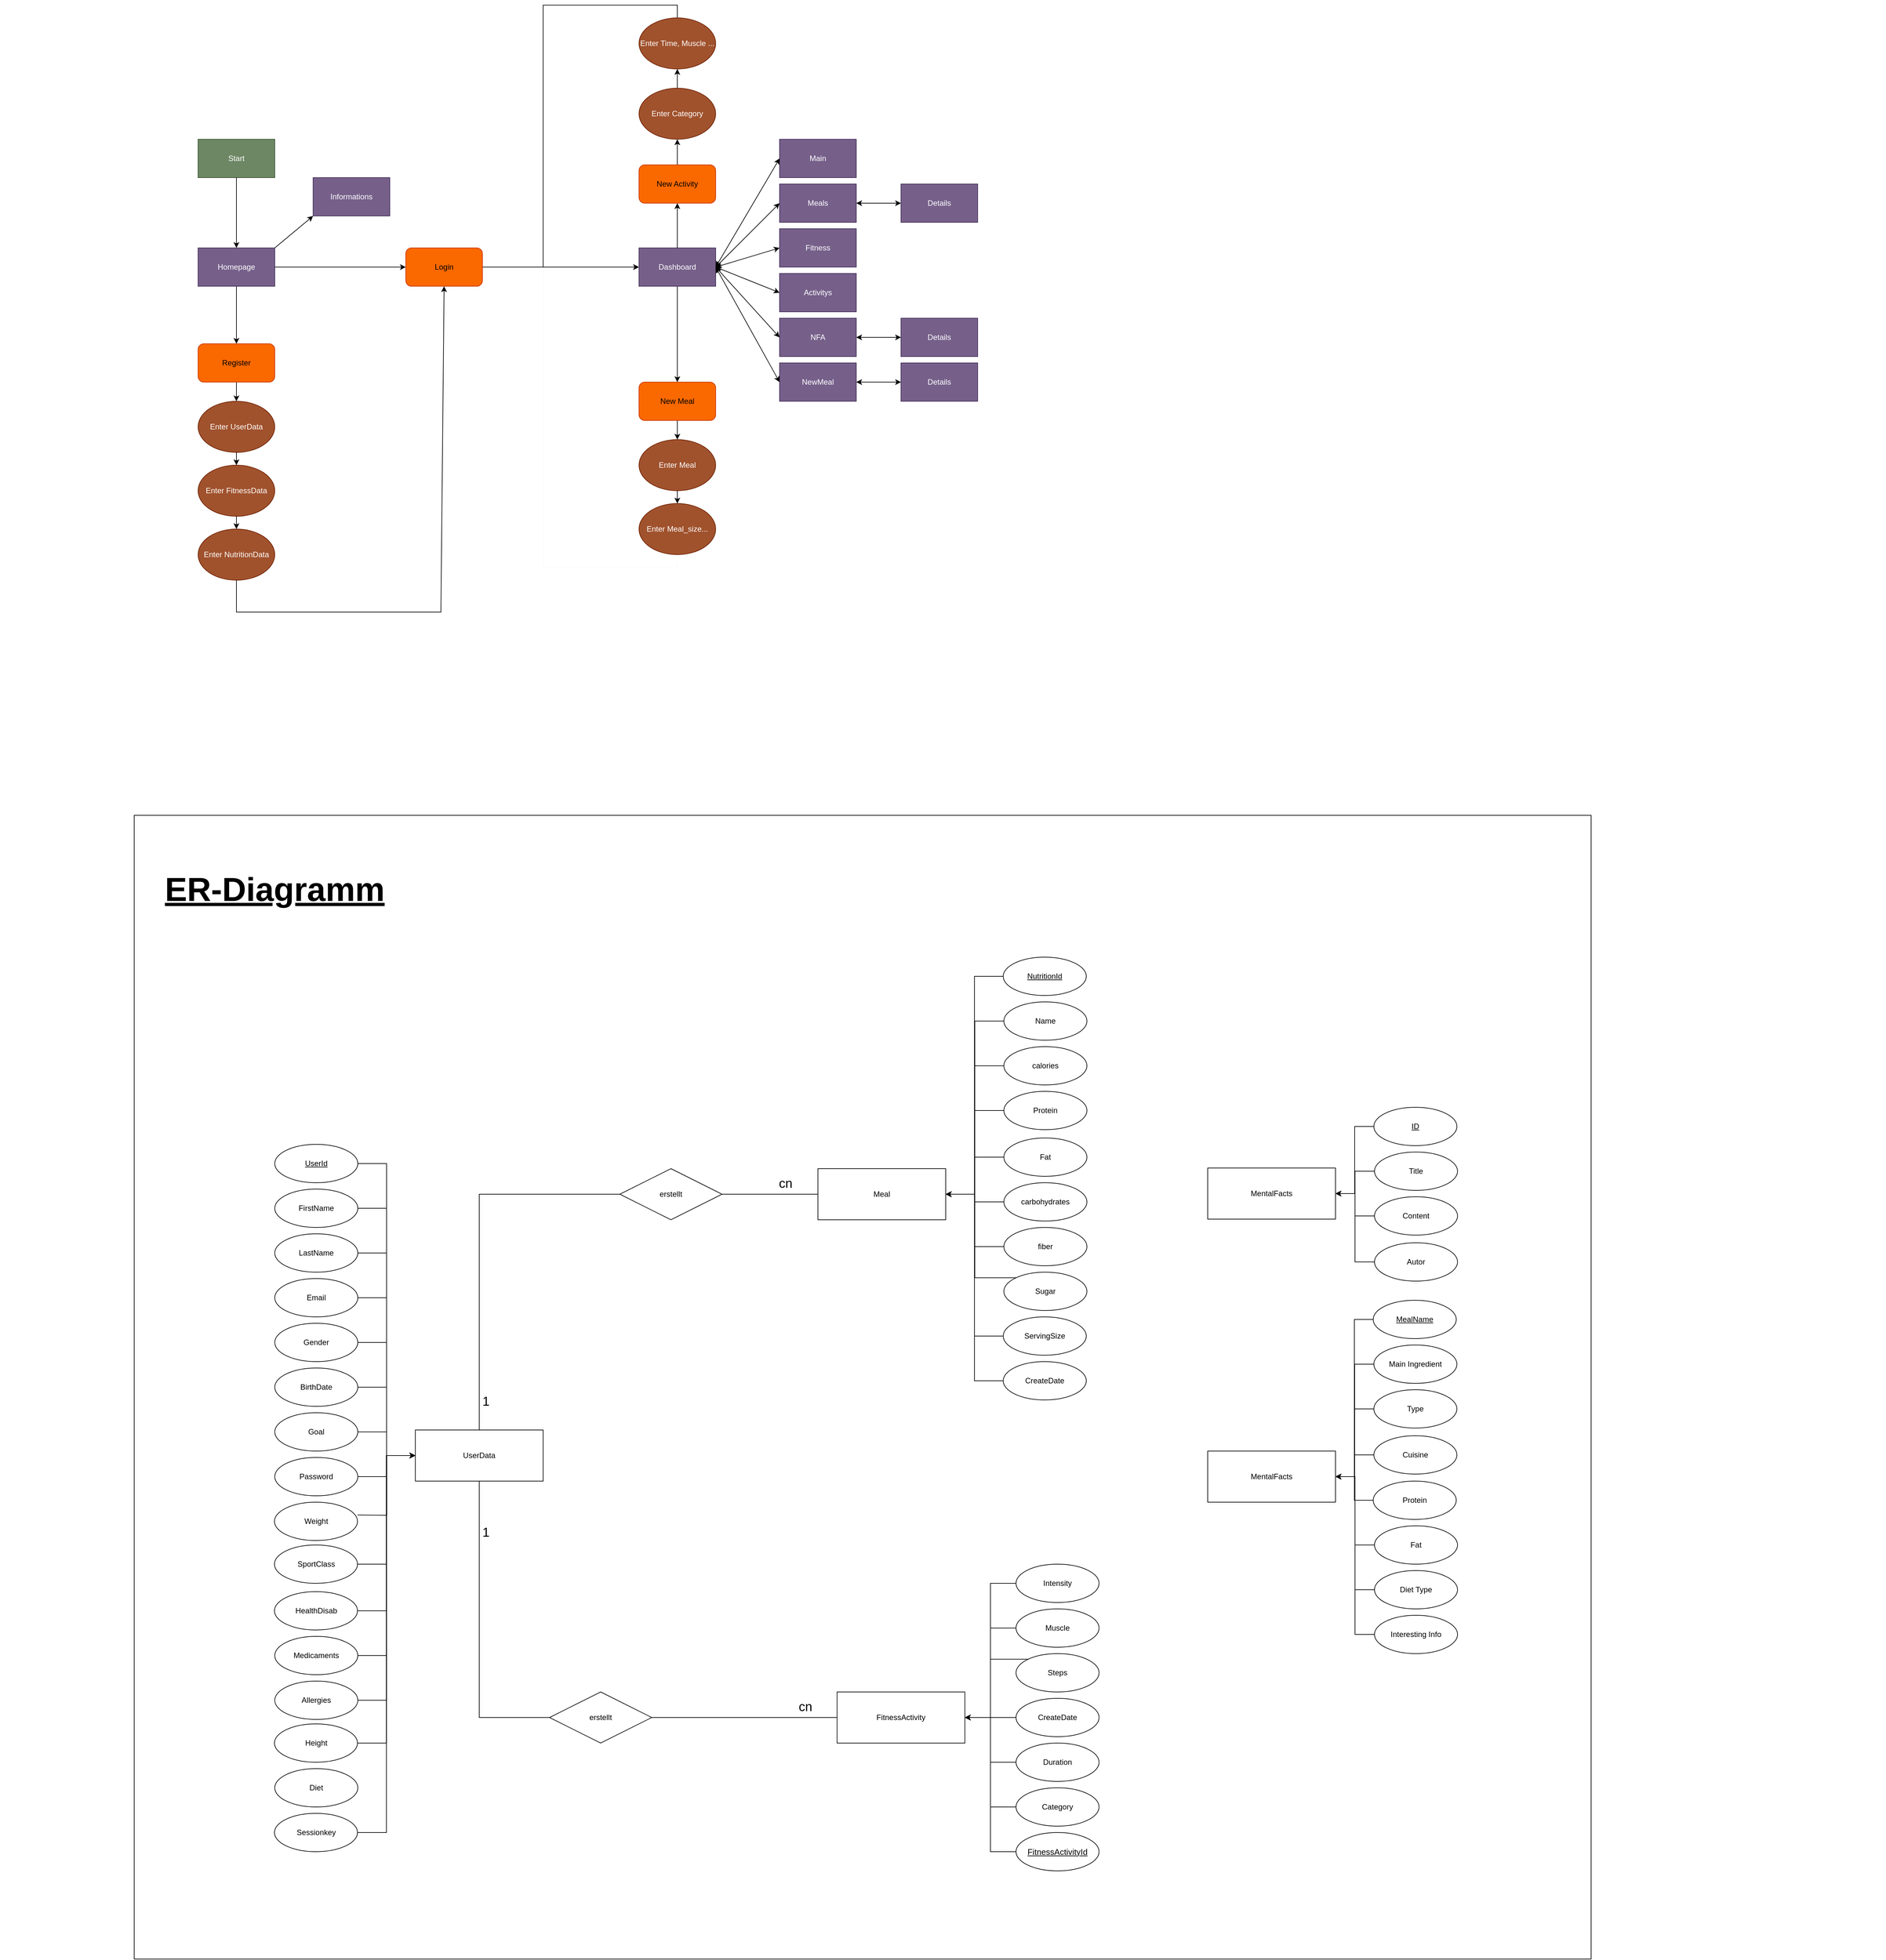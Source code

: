 <mxfile version="25.0.2">
  <diagram name="Seite-1" id="dCrqSPuhNAjCOSTEXUXm">
    <mxGraphModel dx="7405" dy="7545" grid="1" gridSize="10" guides="1" tooltips="1" connect="1" arrows="1" fold="1" page="1" pageScale="4" pageWidth="827" pageHeight="1169" math="0" shadow="0">
      <root>
        <mxCell id="0" />
        <mxCell id="1" parent="0" />
        <mxCell id="9v7sRcI_gecO_6ktjUdz-57" value="" style="rounded=0;whiteSpace=wrap;html=1;" vertex="1" parent="1">
          <mxGeometry x="-40" y="-632" width="2280" height="1790" as="geometry" />
        </mxCell>
        <mxCell id="wzubu8DYFGDBGsBULmZj-1" value="UserData" style="rounded=0;whiteSpace=wrap;html=1;" parent="1" vertex="1">
          <mxGeometry x="400" y="330" width="200" height="80" as="geometry" />
        </mxCell>
        <mxCell id="wzubu8DYFGDBGsBULmZj-142" style="edgeStyle=orthogonalEdgeStyle;rounded=0;orthogonalLoop=1;jettySize=auto;html=1;exitX=1;exitY=0.5;exitDx=0;exitDy=0;entryX=0;entryY=0.5;entryDx=0;entryDy=0;" parent="1" source="wzubu8DYFGDBGsBULmZj-7" target="wzubu8DYFGDBGsBULmZj-1" edge="1">
          <mxGeometry relative="1" as="geometry" />
        </mxCell>
        <mxCell id="wzubu8DYFGDBGsBULmZj-7" value="&lt;u&gt;UserId&lt;/u&gt;" style="ellipse;whiteSpace=wrap;html=1;" parent="1" vertex="1">
          <mxGeometry x="180" y="-117" width="130" height="60" as="geometry" />
        </mxCell>
        <mxCell id="wzubu8DYFGDBGsBULmZj-141" style="edgeStyle=orthogonalEdgeStyle;rounded=0;orthogonalLoop=1;jettySize=auto;html=1;exitX=1;exitY=0.5;exitDx=0;exitDy=0;entryX=0;entryY=0.5;entryDx=0;entryDy=0;" parent="1" source="wzubu8DYFGDBGsBULmZj-8" target="wzubu8DYFGDBGsBULmZj-1" edge="1">
          <mxGeometry relative="1" as="geometry" />
        </mxCell>
        <mxCell id="wzubu8DYFGDBGsBULmZj-8" value="FirstName" style="ellipse;whiteSpace=wrap;html=1;" parent="1" vertex="1">
          <mxGeometry x="180" y="-47" width="130" height="60" as="geometry" />
        </mxCell>
        <mxCell id="wzubu8DYFGDBGsBULmZj-140" style="edgeStyle=orthogonalEdgeStyle;rounded=0;orthogonalLoop=1;jettySize=auto;html=1;exitX=1;exitY=0.5;exitDx=0;exitDy=0;entryX=0;entryY=0.5;entryDx=0;entryDy=0;" parent="1" source="wzubu8DYFGDBGsBULmZj-9" target="wzubu8DYFGDBGsBULmZj-1" edge="1">
          <mxGeometry relative="1" as="geometry" />
        </mxCell>
        <mxCell id="wzubu8DYFGDBGsBULmZj-9" value="LastName" style="ellipse;whiteSpace=wrap;html=1;" parent="1" vertex="1">
          <mxGeometry x="180" y="23" width="130" height="60" as="geometry" />
        </mxCell>
        <mxCell id="wzubu8DYFGDBGsBULmZj-138" style="edgeStyle=orthogonalEdgeStyle;rounded=0;orthogonalLoop=1;jettySize=auto;html=1;exitX=1;exitY=0.5;exitDx=0;exitDy=0;entryX=0;entryY=0.5;entryDx=0;entryDy=0;" parent="1" source="wzubu8DYFGDBGsBULmZj-10" target="wzubu8DYFGDBGsBULmZj-1" edge="1">
          <mxGeometry relative="1" as="geometry" />
        </mxCell>
        <mxCell id="wzubu8DYFGDBGsBULmZj-10" value="Gender" style="ellipse;whiteSpace=wrap;html=1;" parent="1" vertex="1">
          <mxGeometry x="180" y="163" width="130" height="60" as="geometry" />
        </mxCell>
        <mxCell id="9v7sRcI_gecO_6ktjUdz-23" style="edgeStyle=orthogonalEdgeStyle;rounded=0;orthogonalLoop=1;jettySize=auto;html=1;exitX=1;exitY=0.5;exitDx=0;exitDy=0;entryX=0;entryY=0.5;entryDx=0;entryDy=0;" edge="1" parent="1" source="wzubu8DYFGDBGsBULmZj-11" target="wzubu8DYFGDBGsBULmZj-1">
          <mxGeometry relative="1" as="geometry" />
        </mxCell>
        <mxCell id="wzubu8DYFGDBGsBULmZj-11" value="Email" style="ellipse;whiteSpace=wrap;html=1;" parent="1" vertex="1">
          <mxGeometry x="180" y="93" width="130" height="60" as="geometry" />
        </mxCell>
        <mxCell id="wzubu8DYFGDBGsBULmZj-136" style="edgeStyle=orthogonalEdgeStyle;rounded=0;orthogonalLoop=1;jettySize=auto;html=1;exitX=1;exitY=0.5;exitDx=0;exitDy=0;entryX=0;entryY=0.5;entryDx=0;entryDy=0;" parent="1" source="wzubu8DYFGDBGsBULmZj-13" target="wzubu8DYFGDBGsBULmZj-1" edge="1">
          <mxGeometry relative="1" as="geometry" />
        </mxCell>
        <mxCell id="wzubu8DYFGDBGsBULmZj-13" value="Goal" style="ellipse;whiteSpace=wrap;html=1;" parent="1" vertex="1">
          <mxGeometry x="180" y="303" width="130" height="60" as="geometry" />
        </mxCell>
        <mxCell id="wzubu8DYFGDBGsBULmZj-137" style="edgeStyle=orthogonalEdgeStyle;rounded=0;orthogonalLoop=1;jettySize=auto;html=1;exitX=1;exitY=0.5;exitDx=0;exitDy=0;entryX=0;entryY=0.5;entryDx=0;entryDy=0;" parent="1" source="wzubu8DYFGDBGsBULmZj-14" target="wzubu8DYFGDBGsBULmZj-1" edge="1">
          <mxGeometry relative="1" as="geometry" />
        </mxCell>
        <mxCell id="wzubu8DYFGDBGsBULmZj-14" value="BirthDate" style="ellipse;whiteSpace=wrap;html=1;" parent="1" vertex="1">
          <mxGeometry x="180" y="233" width="130" height="60" as="geometry" />
        </mxCell>
        <mxCell id="9v7sRcI_gecO_6ktjUdz-20" style="edgeStyle=orthogonalEdgeStyle;rounded=0;orthogonalLoop=1;jettySize=auto;html=1;exitX=1;exitY=0.5;exitDx=0;exitDy=0;entryX=0;entryY=0.5;entryDx=0;entryDy=0;" edge="1" parent="1" source="wzubu8DYFGDBGsBULmZj-16" target="wzubu8DYFGDBGsBULmZj-1">
          <mxGeometry relative="1" as="geometry" />
        </mxCell>
        <mxCell id="wzubu8DYFGDBGsBULmZj-16" value="HealthDisab" style="ellipse;whiteSpace=wrap;html=1;" parent="1" vertex="1">
          <mxGeometry x="179.5" y="583" width="130" height="60" as="geometry" />
        </mxCell>
        <mxCell id="wzubu8DYFGDBGsBULmZj-132" style="edgeStyle=orthogonalEdgeStyle;rounded=0;orthogonalLoop=1;jettySize=auto;html=1;exitX=1;exitY=0.5;exitDx=0;exitDy=0;entryX=0;entryY=0.5;entryDx=0;entryDy=0;" parent="1" source="wzubu8DYFGDBGsBULmZj-17" target="wzubu8DYFGDBGsBULmZj-1" edge="1">
          <mxGeometry relative="1" as="geometry" />
        </mxCell>
        <mxCell id="wzubu8DYFGDBGsBULmZj-17" value="Medicaments" style="ellipse;whiteSpace=wrap;html=1;" parent="1" vertex="1">
          <mxGeometry x="180" y="653" width="130" height="60" as="geometry" />
        </mxCell>
        <mxCell id="wzubu8DYFGDBGsBULmZj-134" style="edgeStyle=orthogonalEdgeStyle;rounded=0;orthogonalLoop=1;jettySize=auto;html=1;exitX=1;exitY=0.5;exitDx=0;exitDy=0;entryX=0;entryY=0.5;entryDx=0;entryDy=0;" parent="1" source="wzubu8DYFGDBGsBULmZj-18" target="wzubu8DYFGDBGsBULmZj-1" edge="1">
          <mxGeometry relative="1" as="geometry" />
        </mxCell>
        <mxCell id="wzubu8DYFGDBGsBULmZj-18" value="Allergies" style="ellipse;whiteSpace=wrap;html=1;" parent="1" vertex="1">
          <mxGeometry x="180" y="723" width="130" height="60" as="geometry" />
        </mxCell>
        <mxCell id="9v7sRcI_gecO_6ktjUdz-22" style="edgeStyle=orthogonalEdgeStyle;rounded=0;orthogonalLoop=1;jettySize=auto;html=1;exitX=1;exitY=0.5;exitDx=0;exitDy=0;entryX=0;entryY=0.5;entryDx=0;entryDy=0;" edge="1" parent="1" source="wzubu8DYFGDBGsBULmZj-20" target="wzubu8DYFGDBGsBULmZj-1">
          <mxGeometry relative="1" as="geometry" />
        </mxCell>
        <mxCell id="wzubu8DYFGDBGsBULmZj-20" value="Height" style="ellipse;whiteSpace=wrap;html=1;" parent="1" vertex="1">
          <mxGeometry x="179.5" y="790" width="130" height="60" as="geometry" />
        </mxCell>
        <mxCell id="wzubu8DYFGDBGsBULmZj-144" style="edgeStyle=orthogonalEdgeStyle;rounded=0;orthogonalLoop=1;jettySize=auto;html=1;exitX=1;exitY=0.5;exitDx=0;exitDy=0;entryX=0;entryY=0.5;entryDx=0;entryDy=0;" parent="1" source="wzubu8DYFGDBGsBULmZj-23" edge="1" target="wzubu8DYFGDBGsBULmZj-1">
          <mxGeometry relative="1" as="geometry">
            <mxPoint x="450.308" y="-300" as="targetPoint" />
          </mxGeometry>
        </mxCell>
        <mxCell id="wzubu8DYFGDBGsBULmZj-23" value="Sessionkey" style="ellipse;whiteSpace=wrap;html=1;" parent="1" vertex="1">
          <mxGeometry x="179.5" y="930" width="130" height="60" as="geometry" />
        </mxCell>
        <mxCell id="wzubu8DYFGDBGsBULmZj-26" value="Meal" style="rounded=0;whiteSpace=wrap;html=1;" parent="1" vertex="1">
          <mxGeometry x="1030" y="-79" width="200" height="80" as="geometry" />
        </mxCell>
        <mxCell id="wzubu8DYFGDBGsBULmZj-146" style="edgeStyle=orthogonalEdgeStyle;rounded=0;orthogonalLoop=1;jettySize=auto;html=1;exitX=0;exitY=0.5;exitDx=0;exitDy=0;entryX=1;entryY=0.5;entryDx=0;entryDy=0;" parent="1" source="wzubu8DYFGDBGsBULmZj-27" target="wzubu8DYFGDBGsBULmZj-26" edge="1">
          <mxGeometry relative="1" as="geometry" />
        </mxCell>
        <mxCell id="wzubu8DYFGDBGsBULmZj-27" value="&lt;u&gt;NutritionId&lt;/u&gt;" style="ellipse;whiteSpace=wrap;html=1;" parent="1" vertex="1">
          <mxGeometry x="1320" y="-410" width="130" height="60" as="geometry" />
        </mxCell>
        <mxCell id="wzubu8DYFGDBGsBULmZj-147" style="edgeStyle=orthogonalEdgeStyle;rounded=0;orthogonalLoop=1;jettySize=auto;html=1;exitX=0;exitY=0.5;exitDx=0;exitDy=0;entryX=1;entryY=0.5;entryDx=0;entryDy=0;" parent="1" source="wzubu8DYFGDBGsBULmZj-28" target="wzubu8DYFGDBGsBULmZj-26" edge="1">
          <mxGeometry relative="1" as="geometry" />
        </mxCell>
        <mxCell id="wzubu8DYFGDBGsBULmZj-28" value="Name" style="ellipse;whiteSpace=wrap;html=1;" parent="1" vertex="1">
          <mxGeometry x="1321" y="-340" width="130" height="60" as="geometry" />
        </mxCell>
        <mxCell id="wzubu8DYFGDBGsBULmZj-29" value="calories" style="ellipse;whiteSpace=wrap;html=1;" parent="1" vertex="1">
          <mxGeometry x="1321" y="-270" width="130" height="60" as="geometry" />
        </mxCell>
        <mxCell id="9v7sRcI_gecO_6ktjUdz-27" style="edgeStyle=orthogonalEdgeStyle;rounded=0;orthogonalLoop=1;jettySize=auto;html=1;exitX=0;exitY=0.5;exitDx=0;exitDy=0;entryX=1;entryY=0.5;entryDx=0;entryDy=0;" edge="1" parent="1" source="wzubu8DYFGDBGsBULmZj-30" target="wzubu8DYFGDBGsBULmZj-26">
          <mxGeometry relative="1" as="geometry" />
        </mxCell>
        <mxCell id="wzubu8DYFGDBGsBULmZj-30" value="Protein" style="ellipse;whiteSpace=wrap;html=1;" parent="1" vertex="1">
          <mxGeometry x="1321" y="-200" width="130" height="60" as="geometry" />
        </mxCell>
        <mxCell id="wzubu8DYFGDBGsBULmZj-151" style="edgeStyle=orthogonalEdgeStyle;rounded=0;orthogonalLoop=1;jettySize=auto;html=1;exitX=0;exitY=0.5;exitDx=0;exitDy=0;" parent="1" source="wzubu8DYFGDBGsBULmZj-31" target="wzubu8DYFGDBGsBULmZj-26" edge="1">
          <mxGeometry relative="1" as="geometry" />
        </mxCell>
        <mxCell id="wzubu8DYFGDBGsBULmZj-31" value="Fat" style="ellipse;whiteSpace=wrap;html=1;" parent="1" vertex="1">
          <mxGeometry x="1321" y="-127" width="130" height="60" as="geometry" />
        </mxCell>
        <mxCell id="wzubu8DYFGDBGsBULmZj-152" style="edgeStyle=orthogonalEdgeStyle;rounded=0;orthogonalLoop=1;jettySize=auto;html=1;exitX=0;exitY=0.5;exitDx=0;exitDy=0;entryX=1;entryY=0.5;entryDx=0;entryDy=0;" parent="1" source="wzubu8DYFGDBGsBULmZj-32" target="wzubu8DYFGDBGsBULmZj-26" edge="1">
          <mxGeometry relative="1" as="geometry">
            <mxPoint x="1250.0" y="-9" as="targetPoint" />
          </mxGeometry>
        </mxCell>
        <mxCell id="wzubu8DYFGDBGsBULmZj-32" value="carbohydrates" style="ellipse;whiteSpace=wrap;html=1;" parent="1" vertex="1">
          <mxGeometry x="1321" y="-57" width="130" height="60" as="geometry" />
        </mxCell>
        <mxCell id="wzubu8DYFGDBGsBULmZj-153" style="edgeStyle=orthogonalEdgeStyle;rounded=0;orthogonalLoop=1;jettySize=auto;html=1;exitX=0;exitY=0.5;exitDx=0;exitDy=0;entryX=1;entryY=0.5;entryDx=0;entryDy=0;" parent="1" source="wzubu8DYFGDBGsBULmZj-33" target="wzubu8DYFGDBGsBULmZj-26" edge="1">
          <mxGeometry relative="1" as="geometry" />
        </mxCell>
        <mxCell id="wzubu8DYFGDBGsBULmZj-33" value="fiber" style="ellipse;whiteSpace=wrap;html=1;" parent="1" vertex="1">
          <mxGeometry x="1321" y="13" width="130" height="60" as="geometry" />
        </mxCell>
        <mxCell id="wzubu8DYFGDBGsBULmZj-154" style="edgeStyle=orthogonalEdgeStyle;rounded=0;orthogonalLoop=1;jettySize=auto;html=1;exitX=0;exitY=0;exitDx=0;exitDy=0;entryX=1;entryY=0.5;entryDx=0;entryDy=0;" parent="1" source="wzubu8DYFGDBGsBULmZj-34" target="wzubu8DYFGDBGsBULmZj-26" edge="1">
          <mxGeometry relative="1" as="geometry" />
        </mxCell>
        <mxCell id="wzubu8DYFGDBGsBULmZj-34" value="Sugar" style="ellipse;whiteSpace=wrap;html=1;" parent="1" vertex="1">
          <mxGeometry x="1321" y="83" width="130" height="60" as="geometry" />
        </mxCell>
        <mxCell id="wzubu8DYFGDBGsBULmZj-155" style="edgeStyle=orthogonalEdgeStyle;rounded=0;orthogonalLoop=1;jettySize=auto;html=1;exitX=0;exitY=0.5;exitDx=0;exitDy=0;entryX=1;entryY=0.5;entryDx=0;entryDy=0;" parent="1" source="wzubu8DYFGDBGsBULmZj-35" target="wzubu8DYFGDBGsBULmZj-26" edge="1">
          <mxGeometry relative="1" as="geometry" />
        </mxCell>
        <mxCell id="wzubu8DYFGDBGsBULmZj-35" value="ServingSize" style="ellipse;whiteSpace=wrap;html=1;" parent="1" vertex="1">
          <mxGeometry x="1320" y="153" width="130" height="60" as="geometry" />
        </mxCell>
        <mxCell id="wzubu8DYFGDBGsBULmZj-156" style="edgeStyle=orthogonalEdgeStyle;rounded=0;orthogonalLoop=1;jettySize=auto;html=1;exitX=0;exitY=0.5;exitDx=0;exitDy=0;entryX=1;entryY=0.5;entryDx=0;entryDy=0;" parent="1" source="wzubu8DYFGDBGsBULmZj-36" target="wzubu8DYFGDBGsBULmZj-26" edge="1">
          <mxGeometry relative="1" as="geometry" />
        </mxCell>
        <mxCell id="wzubu8DYFGDBGsBULmZj-36" value="CreateDate" style="ellipse;whiteSpace=wrap;html=1;" parent="1" vertex="1">
          <mxGeometry x="1320" y="223" width="130" height="60" as="geometry" />
        </mxCell>
        <mxCell id="wzubu8DYFGDBGsBULmZj-38" value="Start" style="rounded=0;whiteSpace=wrap;html=1;fillColor=#6d8764;fontColor=#ffffff;strokeColor=#3A5431;" parent="1" vertex="1">
          <mxGeometry x="60" y="-1690" width="120" height="60" as="geometry" />
        </mxCell>
        <mxCell id="wzubu8DYFGDBGsBULmZj-43" value="Enter UserData" style="ellipse;whiteSpace=wrap;html=1;fillColor=#a0522d;strokeColor=#6D1F00;fontColor=#ffffff;" parent="1" vertex="1">
          <mxGeometry x="60" y="-1280" width="120" height="80" as="geometry" />
        </mxCell>
        <mxCell id="wzubu8DYFGDBGsBULmZj-44" value="Enter FitnessData" style="ellipse;whiteSpace=wrap;html=1;fillColor=#a0522d;strokeColor=#6D1F00;fontColor=#ffffff;" parent="1" vertex="1">
          <mxGeometry x="60" y="-1180" width="120" height="80" as="geometry" />
        </mxCell>
        <mxCell id="wzubu8DYFGDBGsBULmZj-45" value="Enter NutritionData" style="ellipse;whiteSpace=wrap;html=1;fillColor=#a0522d;strokeColor=#6D1F00;fontColor=#ffffff;" parent="1" vertex="1">
          <mxGeometry x="60" y="-1080" width="120" height="80" as="geometry" />
        </mxCell>
        <mxCell id="wzubu8DYFGDBGsBULmZj-47" value="" style="endArrow=classic;html=1;rounded=0;entryX=0.5;entryY=0;entryDx=0;entryDy=0;exitX=0.5;exitY=1;exitDx=0;exitDy=0;" parent="1" source="wzubu8DYFGDBGsBULmZj-55" target="wzubu8DYFGDBGsBULmZj-71" edge="1">
          <mxGeometry width="50" height="50" relative="1" as="geometry">
            <mxPoint x="230" y="-1350" as="sourcePoint" />
            <mxPoint x="120" y="-1310" as="targetPoint" />
          </mxGeometry>
        </mxCell>
        <mxCell id="wzubu8DYFGDBGsBULmZj-48" value="" style="endArrow=classic;html=1;rounded=0;entryX=0.5;entryY=0;entryDx=0;entryDy=0;exitX=0.5;exitY=1;exitDx=0;exitDy=0;" parent="1" source="wzubu8DYFGDBGsBULmZj-43" target="wzubu8DYFGDBGsBULmZj-44" edge="1">
          <mxGeometry width="50" height="50" relative="1" as="geometry">
            <mxPoint x="230" y="-1260" as="sourcePoint" />
            <mxPoint x="230" y="-1110" as="targetPoint" />
          </mxGeometry>
        </mxCell>
        <mxCell id="wzubu8DYFGDBGsBULmZj-49" value="" style="endArrow=classic;html=1;rounded=0;entryX=0;entryY=0.5;entryDx=0;entryDy=0;exitX=1;exitY=0.5;exitDx=0;exitDy=0;" parent="1" source="wzubu8DYFGDBGsBULmZj-55" target="wzubu8DYFGDBGsBULmZj-69" edge="1">
          <mxGeometry width="50" height="50" relative="1" as="geometry">
            <mxPoint x="280" y="-1440" as="sourcePoint" />
            <mxPoint x="385" y="-1490" as="targetPoint" />
          </mxGeometry>
        </mxCell>
        <mxCell id="wzubu8DYFGDBGsBULmZj-50" value="" style="endArrow=classic;html=1;rounded=0;entryX=0.5;entryY=0;entryDx=0;entryDy=0;exitX=0.5;exitY=1;exitDx=0;exitDy=0;" parent="1" source="wzubu8DYFGDBGsBULmZj-71" target="wzubu8DYFGDBGsBULmZj-43" edge="1">
          <mxGeometry width="50" height="50" relative="1" as="geometry">
            <mxPoint x="120" y="-1310" as="sourcePoint" />
            <mxPoint x="280" y="-1350" as="targetPoint" />
          </mxGeometry>
        </mxCell>
        <mxCell id="wzubu8DYFGDBGsBULmZj-51" value="" style="endArrow=classic;html=1;rounded=0;entryX=0.5;entryY=0;entryDx=0;entryDy=0;exitX=0.5;exitY=1;exitDx=0;exitDy=0;" parent="1" source="wzubu8DYFGDBGsBULmZj-44" target="wzubu8DYFGDBGsBULmZj-45" edge="1">
          <mxGeometry width="50" height="50" relative="1" as="geometry">
            <mxPoint x="130" y="-1190" as="sourcePoint" />
            <mxPoint x="130" y="-1170" as="targetPoint" />
          </mxGeometry>
        </mxCell>
        <mxCell id="wzubu8DYFGDBGsBULmZj-52" value="" style="endArrow=classic;html=1;rounded=0;exitX=0.5;exitY=1;exitDx=0;exitDy=0;entryX=0.5;entryY=1;entryDx=0;entryDy=0;" parent="1" source="wzubu8DYFGDBGsBULmZj-45" target="wzubu8DYFGDBGsBULmZj-69" edge="1">
          <mxGeometry width="50" height="50" relative="1" as="geometry">
            <mxPoint x="260" y="-1030" as="sourcePoint" />
            <mxPoint x="445" y="-1460" as="targetPoint" />
            <Array as="points">
              <mxPoint x="120" y="-950" />
              <mxPoint x="440" y="-950" />
            </Array>
          </mxGeometry>
        </mxCell>
        <mxCell id="wzubu8DYFGDBGsBULmZj-53" value="" style="endArrow=classic;html=1;rounded=0;exitX=1;exitY=0.5;exitDx=0;exitDy=0;entryX=0;entryY=0.5;entryDx=0;entryDy=0;" parent="1" source="wzubu8DYFGDBGsBULmZj-69" target="wzubu8DYFGDBGsBULmZj-54" edge="1">
          <mxGeometry width="50" height="50" relative="1" as="geometry">
            <mxPoint x="505" y="-1490" as="sourcePoint" />
            <mxPoint x="720" y="-1490" as="targetPoint" />
          </mxGeometry>
        </mxCell>
        <mxCell id="wzubu8DYFGDBGsBULmZj-73" style="edgeStyle=orthogonalEdgeStyle;rounded=0;orthogonalLoop=1;jettySize=auto;html=1;exitX=0.5;exitY=1;exitDx=0;exitDy=0;entryX=0.5;entryY=0;entryDx=0;entryDy=0;" parent="1" source="wzubu8DYFGDBGsBULmZj-54" target="wzubu8DYFGDBGsBULmZj-68" edge="1">
          <mxGeometry relative="1" as="geometry" />
        </mxCell>
        <mxCell id="wzubu8DYFGDBGsBULmZj-54" value="Dashboard" style="rounded=0;whiteSpace=wrap;html=1;fillColor=#76608a;fontColor=#ffffff;strokeColor=#432D57;" parent="1" vertex="1">
          <mxGeometry x="750" y="-1520" width="120" height="60" as="geometry" />
        </mxCell>
        <mxCell id="wzubu8DYFGDBGsBULmZj-55" value="Homepage" style="rounded=0;whiteSpace=wrap;html=1;fillColor=#76608a;fontColor=#ffffff;strokeColor=#432D57;" parent="1" vertex="1">
          <mxGeometry x="60" y="-1520" width="120" height="60" as="geometry" />
        </mxCell>
        <mxCell id="wzubu8DYFGDBGsBULmZj-56" value="" style="endArrow=classic;html=1;rounded=0;entryX=0.5;entryY=0;entryDx=0;entryDy=0;exitX=0.5;exitY=1;exitDx=0;exitDy=0;" parent="1" source="wzubu8DYFGDBGsBULmZj-38" target="wzubu8DYFGDBGsBULmZj-55" edge="1">
          <mxGeometry width="50" height="50" relative="1" as="geometry">
            <mxPoint x="190" y="-1480" as="sourcePoint" />
            <mxPoint x="395" y="-1480" as="targetPoint" />
          </mxGeometry>
        </mxCell>
        <mxCell id="wzubu8DYFGDBGsBULmZj-59" value="erstellt" style="rhombus;whiteSpace=wrap;html=1;" parent="1" vertex="1">
          <mxGeometry x="720" y="-79" width="160" height="80" as="geometry" />
        </mxCell>
        <mxCell id="wzubu8DYFGDBGsBULmZj-64" value="" style="endArrow=none;html=1;rounded=0;exitX=0.5;exitY=0;exitDx=0;exitDy=0;entryX=0;entryY=0.5;entryDx=0;entryDy=0;" parent="1" source="wzubu8DYFGDBGsBULmZj-1" target="wzubu8DYFGDBGsBULmZj-59" edge="1">
          <mxGeometry width="50" height="50" relative="1" as="geometry">
            <mxPoint x="550" y="-260" as="sourcePoint" />
            <mxPoint x="460" y="-210" as="targetPoint" />
            <Array as="points">
              <mxPoint x="500" y="-39" />
            </Array>
          </mxGeometry>
        </mxCell>
        <mxCell id="wzubu8DYFGDBGsBULmZj-87" value="&lt;font style=&quot;font-size: 20px;&quot;&gt;1&lt;/font&gt;" style="edgeLabel;html=1;align=center;verticalAlign=middle;resizable=0;points=[];" parent="wzubu8DYFGDBGsBULmZj-64" vertex="1" connectable="0">
          <mxGeometry x="-0.607" y="2" relative="1" as="geometry">
            <mxPoint x="12" y="69" as="offset" />
          </mxGeometry>
        </mxCell>
        <mxCell id="wzubu8DYFGDBGsBULmZj-65" value="" style="endArrow=none;html=1;rounded=0;entryX=0;entryY=0.5;entryDx=0;entryDy=0;exitX=1;exitY=0.5;exitDx=0;exitDy=0;" parent="1" source="wzubu8DYFGDBGsBULmZj-59" target="wzubu8DYFGDBGsBULmZj-26" edge="1">
          <mxGeometry width="50" height="50" relative="1" as="geometry">
            <mxPoint x="900" y="61" as="sourcePoint" />
            <mxPoint x="730" y="-29" as="targetPoint" />
          </mxGeometry>
        </mxCell>
        <mxCell id="wzubu8DYFGDBGsBULmZj-86" value="&lt;font style=&quot;font-size: 20px;&quot;&gt;cn&lt;/font&gt;" style="edgeLabel;html=1;align=center;verticalAlign=middle;resizable=0;points=[];" parent="wzubu8DYFGDBGsBULmZj-65" vertex="1" connectable="0">
          <mxGeometry x="0.312" y="2" relative="1" as="geometry">
            <mxPoint y="-16" as="offset" />
          </mxGeometry>
        </mxCell>
        <mxCell id="wzubu8DYFGDBGsBULmZj-66" value="Informations" style="rounded=0;whiteSpace=wrap;html=1;fillColor=#76608a;fontColor=#ffffff;strokeColor=#432D57;" parent="1" vertex="1">
          <mxGeometry x="240" y="-1630" width="120" height="60" as="geometry" />
        </mxCell>
        <mxCell id="wzubu8DYFGDBGsBULmZj-67" value="" style="endArrow=classic;html=1;rounded=0;entryX=0;entryY=1;entryDx=0;entryDy=0;exitX=1;exitY=0;exitDx=0;exitDy=0;" parent="1" source="wzubu8DYFGDBGsBULmZj-55" target="wzubu8DYFGDBGsBULmZj-66" edge="1">
          <mxGeometry width="50" height="50" relative="1" as="geometry">
            <mxPoint x="270" y="-1350" as="sourcePoint" />
            <mxPoint x="320" y="-1400" as="targetPoint" />
          </mxGeometry>
        </mxCell>
        <mxCell id="wzubu8DYFGDBGsBULmZj-76" style="edgeStyle=orthogonalEdgeStyle;rounded=0;orthogonalLoop=1;jettySize=auto;html=1;exitX=0.5;exitY=1;exitDx=0;exitDy=0;entryX=0.5;entryY=0;entryDx=0;entryDy=0;" parent="1" source="wzubu8DYFGDBGsBULmZj-68" target="wzubu8DYFGDBGsBULmZj-74" edge="1">
          <mxGeometry relative="1" as="geometry" />
        </mxCell>
        <mxCell id="wzubu8DYFGDBGsBULmZj-68" value="New Meal" style="rounded=1;whiteSpace=wrap;html=1;fillColor=#fa6800;fontColor=#000000;strokeColor=#C73500;" parent="1" vertex="1">
          <mxGeometry x="750" y="-1310" width="120" height="60" as="geometry" />
        </mxCell>
        <mxCell id="wzubu8DYFGDBGsBULmZj-69" value="Login" style="rounded=1;whiteSpace=wrap;html=1;fillColor=#fa6800;fontColor=#000000;strokeColor=#C73500;" parent="1" vertex="1">
          <mxGeometry x="385" y="-1520" width="120" height="60" as="geometry" />
        </mxCell>
        <mxCell id="wzubu8DYFGDBGsBULmZj-71" value="Register" style="rounded=1;whiteSpace=wrap;html=1;fillColor=#fa6800;fontColor=#000000;strokeColor=#C73500;" parent="1" vertex="1">
          <mxGeometry x="60" y="-1370" width="120" height="60" as="geometry" />
        </mxCell>
        <mxCell id="wzubu8DYFGDBGsBULmZj-77" style="edgeStyle=orthogonalEdgeStyle;rounded=0;orthogonalLoop=1;jettySize=auto;html=1;exitX=0.5;exitY=1;exitDx=0;exitDy=0;entryX=0.5;entryY=0;entryDx=0;entryDy=0;" parent="1" source="wzubu8DYFGDBGsBULmZj-74" target="wzubu8DYFGDBGsBULmZj-75" edge="1">
          <mxGeometry relative="1" as="geometry" />
        </mxCell>
        <mxCell id="wzubu8DYFGDBGsBULmZj-74" value="Enter Meal" style="ellipse;whiteSpace=wrap;html=1;fillColor=#a0522d;strokeColor=#6D1F00;fontColor=#ffffff;" parent="1" vertex="1">
          <mxGeometry x="750" y="-1220" width="120" height="80" as="geometry" />
        </mxCell>
        <mxCell id="wzubu8DYFGDBGsBULmZj-78" style="edgeStyle=orthogonalEdgeStyle;rounded=0;orthogonalLoop=1;jettySize=auto;html=1;exitX=0.5;exitY=1;exitDx=0;exitDy=0;entryX=0;entryY=0.5;entryDx=0;entryDy=0;fillColor=#f5f5f5;strokeColor=#FAFAFA;" parent="1" source="wzubu8DYFGDBGsBULmZj-75" target="wzubu8DYFGDBGsBULmZj-54" edge="1">
          <mxGeometry relative="1" as="geometry">
            <mxPoint x="750" y="-1490" as="targetPoint" />
            <Array as="points">
              <mxPoint x="810" y="-1020" />
              <mxPoint x="600" y="-1020" />
              <mxPoint x="600" y="-1490" />
            </Array>
          </mxGeometry>
        </mxCell>
        <mxCell id="wzubu8DYFGDBGsBULmZj-75" value="Enter Meal_size..." style="ellipse;whiteSpace=wrap;html=1;fillColor=#a0522d;strokeColor=#6D1F00;fontColor=#ffffff;" parent="1" vertex="1">
          <mxGeometry x="750" y="-1120" width="120" height="80" as="geometry" />
        </mxCell>
        <mxCell id="wzubu8DYFGDBGsBULmZj-83" value="FitnessActivity" style="rounded=0;whiteSpace=wrap;html=1;" parent="1" vertex="1">
          <mxGeometry x="1060" y="740" width="200" height="80" as="geometry" />
        </mxCell>
        <mxCell id="wzubu8DYFGDBGsBULmZj-127" style="edgeStyle=orthogonalEdgeStyle;rounded=0;orthogonalLoop=1;jettySize=auto;html=1;exitX=0;exitY=0.5;exitDx=0;exitDy=0;entryX=1;entryY=0.5;entryDx=0;entryDy=0;" parent="1" source="wzubu8DYFGDBGsBULmZj-89" target="wzubu8DYFGDBGsBULmZj-83" edge="1">
          <mxGeometry relative="1" as="geometry" />
        </mxCell>
        <mxCell id="wzubu8DYFGDBGsBULmZj-89" value="&lt;font style=&quot;font-size: 13px;&quot;&gt;&lt;u&gt;FitnessActivityId&lt;/u&gt;&lt;/font&gt;" style="ellipse;whiteSpace=wrap;html=1;" parent="1" vertex="1">
          <mxGeometry x="1340" y="960" width="130" height="60" as="geometry" />
        </mxCell>
        <mxCell id="wzubu8DYFGDBGsBULmZj-126" style="edgeStyle=orthogonalEdgeStyle;rounded=0;orthogonalLoop=1;jettySize=auto;html=1;exitX=0;exitY=0.5;exitDx=0;exitDy=0;entryX=1;entryY=0.5;entryDx=0;entryDy=0;" parent="1" source="wzubu8DYFGDBGsBULmZj-90" target="wzubu8DYFGDBGsBULmZj-83" edge="1">
          <mxGeometry relative="1" as="geometry" />
        </mxCell>
        <mxCell id="wzubu8DYFGDBGsBULmZj-90" value="Category" style="ellipse;whiteSpace=wrap;html=1;" parent="1" vertex="1">
          <mxGeometry x="1340" y="890" width="130" height="60" as="geometry" />
        </mxCell>
        <mxCell id="wzubu8DYFGDBGsBULmZj-125" style="edgeStyle=orthogonalEdgeStyle;rounded=0;orthogonalLoop=1;jettySize=auto;html=1;exitX=0;exitY=0.5;exitDx=0;exitDy=0;entryX=1;entryY=0.5;entryDx=0;entryDy=0;" parent="1" source="wzubu8DYFGDBGsBULmZj-91" target="wzubu8DYFGDBGsBULmZj-83" edge="1">
          <mxGeometry relative="1" as="geometry" />
        </mxCell>
        <mxCell id="wzubu8DYFGDBGsBULmZj-91" value="Duration" style="ellipse;whiteSpace=wrap;html=1;" parent="1" vertex="1">
          <mxGeometry x="1340" y="820" width="130" height="60" as="geometry" />
        </mxCell>
        <mxCell id="wzubu8DYFGDBGsBULmZj-124" style="edgeStyle=orthogonalEdgeStyle;rounded=0;orthogonalLoop=1;jettySize=auto;html=1;exitX=0;exitY=0;exitDx=0;exitDy=0;entryX=1;entryY=0.5;entryDx=0;entryDy=0;" parent="1" source="wzubu8DYFGDBGsBULmZj-92" target="wzubu8DYFGDBGsBULmZj-83" edge="1">
          <mxGeometry relative="1" as="geometry" />
        </mxCell>
        <mxCell id="wzubu8DYFGDBGsBULmZj-92" value="Steps" style="ellipse;whiteSpace=wrap;html=1;" parent="1" vertex="1">
          <mxGeometry x="1340" y="680" width="130" height="60" as="geometry" />
        </mxCell>
        <mxCell id="wzubu8DYFGDBGsBULmZj-123" style="edgeStyle=orthogonalEdgeStyle;rounded=0;orthogonalLoop=1;jettySize=auto;html=1;exitX=0;exitY=0.5;exitDx=0;exitDy=0;entryX=1;entryY=0.5;entryDx=0;entryDy=0;" parent="1" source="wzubu8DYFGDBGsBULmZj-93" target="wzubu8DYFGDBGsBULmZj-83" edge="1">
          <mxGeometry relative="1" as="geometry" />
        </mxCell>
        <mxCell id="wzubu8DYFGDBGsBULmZj-93" value="Muscle" style="ellipse;whiteSpace=wrap;html=1;" parent="1" vertex="1">
          <mxGeometry x="1340" y="610" width="130" height="60" as="geometry" />
        </mxCell>
        <mxCell id="wzubu8DYFGDBGsBULmZj-94" value="erstellt" style="rhombus;whiteSpace=wrap;html=1;" parent="1" vertex="1">
          <mxGeometry x="610" y="740" width="160" height="80" as="geometry" />
        </mxCell>
        <mxCell id="wzubu8DYFGDBGsBULmZj-95" value="" style="endArrow=none;html=1;rounded=0;entryX=0;entryY=0.5;entryDx=0;entryDy=0;exitX=0.5;exitY=1;exitDx=0;exitDy=0;" parent="1" source="wzubu8DYFGDBGsBULmZj-1" target="wzubu8DYFGDBGsBULmZj-94" edge="1">
          <mxGeometry width="50" height="50" relative="1" as="geometry">
            <mxPoint x="534" y="780" as="sourcePoint" />
            <mxPoint x="582" y="905" as="targetPoint" />
            <Array as="points">
              <mxPoint x="500" y="780" />
            </Array>
          </mxGeometry>
        </mxCell>
        <mxCell id="wzubu8DYFGDBGsBULmZj-96" value="&lt;font style=&quot;font-size: 20px;&quot;&gt;1&lt;/font&gt;" style="edgeLabel;html=1;align=center;verticalAlign=middle;resizable=0;points=[];" parent="wzubu8DYFGDBGsBULmZj-95" vertex="1" connectable="0">
          <mxGeometry x="-0.607" y="2" relative="1" as="geometry">
            <mxPoint x="8" y="-16" as="offset" />
          </mxGeometry>
        </mxCell>
        <mxCell id="wzubu8DYFGDBGsBULmZj-97" value="" style="endArrow=none;html=1;rounded=0;entryX=0;entryY=0.5;entryDx=0;entryDy=0;exitX=1;exitY=0.5;exitDx=0;exitDy=0;" parent="1" source="wzubu8DYFGDBGsBULmZj-94" target="wzubu8DYFGDBGsBULmZj-83" edge="1">
          <mxGeometry width="50" height="50" relative="1" as="geometry">
            <mxPoint x="838" y="955" as="sourcePoint" />
            <mxPoint x="968" y="855" as="targetPoint" />
          </mxGeometry>
        </mxCell>
        <mxCell id="wzubu8DYFGDBGsBULmZj-98" value="&lt;font style=&quot;font-size: 20px;&quot;&gt;cn&lt;/font&gt;" style="edgeLabel;html=1;align=center;verticalAlign=middle;resizable=0;points=[];" parent="wzubu8DYFGDBGsBULmZj-97" vertex="1" connectable="0">
          <mxGeometry x="0.312" y="2" relative="1" as="geometry">
            <mxPoint x="50" y="-16" as="offset" />
          </mxGeometry>
        </mxCell>
        <mxCell id="wzubu8DYFGDBGsBULmZj-122" style="edgeStyle=orthogonalEdgeStyle;rounded=0;orthogonalLoop=1;jettySize=auto;html=1;exitX=0;exitY=0.5;exitDx=0;exitDy=0;entryX=1;entryY=0.5;entryDx=0;entryDy=0;" parent="1" source="wzubu8DYFGDBGsBULmZj-99" target="wzubu8DYFGDBGsBULmZj-83" edge="1">
          <mxGeometry relative="1" as="geometry" />
        </mxCell>
        <mxCell id="wzubu8DYFGDBGsBULmZj-99" value="Intensity" style="ellipse;whiteSpace=wrap;html=1;" parent="1" vertex="1">
          <mxGeometry x="1340" y="540" width="130" height="60" as="geometry" />
        </mxCell>
        <mxCell id="wzubu8DYFGDBGsBULmZj-110" style="edgeStyle=orthogonalEdgeStyle;rounded=0;orthogonalLoop=1;jettySize=auto;html=1;exitX=0.5;exitY=0;exitDx=0;exitDy=0;entryX=0.5;entryY=1;entryDx=0;entryDy=0;" parent="1" source="wzubu8DYFGDBGsBULmZj-104" target="wzubu8DYFGDBGsBULmZj-108" edge="1">
          <mxGeometry relative="1" as="geometry" />
        </mxCell>
        <mxCell id="wzubu8DYFGDBGsBULmZj-104" value="New Activity" style="rounded=1;whiteSpace=wrap;html=1;fillColor=#fa6800;fontColor=#000000;strokeColor=#C73500;" parent="1" vertex="1">
          <mxGeometry x="750" y="-1650" width="120" height="60" as="geometry" />
        </mxCell>
        <mxCell id="wzubu8DYFGDBGsBULmZj-112" style="edgeStyle=orthogonalEdgeStyle;rounded=0;orthogonalLoop=1;jettySize=auto;html=1;exitX=0.5;exitY=0;exitDx=0;exitDy=0;entryX=0;entryY=0.5;entryDx=0;entryDy=0;" parent="1" source="wzubu8DYFGDBGsBULmZj-106" target="wzubu8DYFGDBGsBULmZj-54" edge="1">
          <mxGeometry relative="1" as="geometry">
            <Array as="points">
              <mxPoint x="810" y="-1900" />
              <mxPoint x="600" y="-1900" />
              <mxPoint x="600" y="-1490" />
            </Array>
          </mxGeometry>
        </mxCell>
        <mxCell id="wzubu8DYFGDBGsBULmZj-106" value="Enter Time, Muscle ..." style="ellipse;whiteSpace=wrap;html=1;fillColor=#a0522d;strokeColor=#6D1F00;fontColor=#ffffff;" parent="1" vertex="1">
          <mxGeometry x="750" y="-1880" width="120" height="80" as="geometry" />
        </mxCell>
        <mxCell id="wzubu8DYFGDBGsBULmZj-111" style="edgeStyle=orthogonalEdgeStyle;rounded=0;orthogonalLoop=1;jettySize=auto;html=1;exitX=0.5;exitY=0;exitDx=0;exitDy=0;entryX=0.5;entryY=1;entryDx=0;entryDy=0;" parent="1" source="wzubu8DYFGDBGsBULmZj-108" target="wzubu8DYFGDBGsBULmZj-106" edge="1">
          <mxGeometry relative="1" as="geometry" />
        </mxCell>
        <mxCell id="wzubu8DYFGDBGsBULmZj-108" value="Enter Category" style="ellipse;whiteSpace=wrap;html=1;fillColor=#a0522d;strokeColor=#6D1F00;fontColor=#ffffff;" parent="1" vertex="1">
          <mxGeometry x="750" y="-1770" width="120" height="80" as="geometry" />
        </mxCell>
        <mxCell id="wzubu8DYFGDBGsBULmZj-109" style="edgeStyle=orthogonalEdgeStyle;rounded=0;orthogonalLoop=1;jettySize=auto;html=1;exitX=0.5;exitY=0;exitDx=0;exitDy=0;entryX=0.5;entryY=1;entryDx=0;entryDy=0;" parent="1" source="wzubu8DYFGDBGsBULmZj-54" target="wzubu8DYFGDBGsBULmZj-104" edge="1">
          <mxGeometry relative="1" as="geometry" />
        </mxCell>
        <mxCell id="wzubu8DYFGDBGsBULmZj-114" value="Meals" style="rounded=0;whiteSpace=wrap;html=1;fillColor=#76608a;strokeColor=#432D57;fontColor=#ffffff;" parent="1" vertex="1">
          <mxGeometry x="970" y="-1620" width="120" height="60" as="geometry" />
        </mxCell>
        <mxCell id="wzubu8DYFGDBGsBULmZj-115" value="" style="endArrow=classic;startArrow=classic;html=1;rounded=0;entryX=1;entryY=0.5;entryDx=0;entryDy=0;exitX=0;exitY=0.5;exitDx=0;exitDy=0;" parent="1" source="wzubu8DYFGDBGsBULmZj-114" target="wzubu8DYFGDBGsBULmZj-54" edge="1">
          <mxGeometry width="50" height="50" relative="1" as="geometry">
            <mxPoint x="1000" y="-1360" as="sourcePoint" />
            <mxPoint x="1050" y="-1410" as="targetPoint" />
          </mxGeometry>
        </mxCell>
        <mxCell id="wzubu8DYFGDBGsBULmZj-120" value="NewMeal" style="rounded=0;whiteSpace=wrap;html=1;fillColor=#76608a;strokeColor=#432D57;fontColor=#ffffff;" parent="1" vertex="1">
          <mxGeometry x="970" y="-1340" width="120" height="60" as="geometry" />
        </mxCell>
        <mxCell id="wzubu8DYFGDBGsBULmZj-121" value="" style="endArrow=classic;startArrow=classic;html=1;rounded=0;entryX=1;entryY=0.5;entryDx=0;entryDy=0;exitX=0;exitY=0.5;exitDx=0;exitDy=0;" parent="1" source="wzubu8DYFGDBGsBULmZj-120" target="wzubu8DYFGDBGsBULmZj-54" edge="1">
          <mxGeometry width="50" height="50" relative="1" as="geometry">
            <mxPoint x="1030" y="-1160" as="sourcePoint" />
            <mxPoint x="900" y="-1320" as="targetPoint" />
          </mxGeometry>
        </mxCell>
        <mxCell id="wzubu8DYFGDBGsBULmZj-148" style="edgeStyle=orthogonalEdgeStyle;rounded=0;orthogonalLoop=1;jettySize=auto;html=1;exitX=0;exitY=0.5;exitDx=0;exitDy=0;entryX=1;entryY=0.5;entryDx=0;entryDy=0;" parent="1" source="wzubu8DYFGDBGsBULmZj-29" edge="1" target="wzubu8DYFGDBGsBULmZj-26">
          <mxGeometry relative="1" as="geometry">
            <mxPoint x="1130" y="-79" as="targetPoint" />
          </mxGeometry>
        </mxCell>
        <mxCell id="9v7sRcI_gecO_6ktjUdz-1" value="NFA" style="rounded=0;whiteSpace=wrap;html=1;fillColor=#76608a;strokeColor=#432D57;fontColor=#ffffff;" vertex="1" parent="1">
          <mxGeometry x="970" y="-1410" width="120" height="60" as="geometry" />
        </mxCell>
        <mxCell id="9v7sRcI_gecO_6ktjUdz-2" value="" style="endArrow=classic;startArrow=classic;html=1;rounded=0;exitX=0;exitY=0.5;exitDx=0;exitDy=0;entryX=1;entryY=0.5;entryDx=0;entryDy=0;" edge="1" parent="1" source="9v7sRcI_gecO_6ktjUdz-1" target="wzubu8DYFGDBGsBULmZj-54">
          <mxGeometry width="50" height="50" relative="1" as="geometry">
            <mxPoint x="1050" y="-1220" as="sourcePoint" />
            <mxPoint x="900" y="-1490" as="targetPoint" />
          </mxGeometry>
        </mxCell>
        <mxCell id="9v7sRcI_gecO_6ktjUdz-3" value="Fitness" style="rounded=0;whiteSpace=wrap;html=1;fillColor=#76608a;strokeColor=#432D57;fontColor=#ffffff;" vertex="1" parent="1">
          <mxGeometry x="970" y="-1550" width="120" height="60" as="geometry" />
        </mxCell>
        <mxCell id="9v7sRcI_gecO_6ktjUdz-4" value="" style="endArrow=classic;startArrow=classic;html=1;rounded=0;entryX=1;entryY=0.5;entryDx=0;entryDy=0;exitX=0;exitY=0.5;exitDx=0;exitDy=0;" edge="1" parent="1" source="9v7sRcI_gecO_6ktjUdz-3" target="wzubu8DYFGDBGsBULmZj-54">
          <mxGeometry width="50" height="50" relative="1" as="geometry">
            <mxPoint x="1010" y="-1350" as="sourcePoint" />
            <mxPoint x="880" y="-1510" as="targetPoint" />
          </mxGeometry>
        </mxCell>
        <mxCell id="9v7sRcI_gecO_6ktjUdz-5" value="Activitys" style="rounded=0;whiteSpace=wrap;html=1;fillColor=#76608a;strokeColor=#432D57;fontColor=#ffffff;" vertex="1" parent="1">
          <mxGeometry x="970" y="-1480" width="120" height="60" as="geometry" />
        </mxCell>
        <mxCell id="9v7sRcI_gecO_6ktjUdz-6" value="" style="endArrow=classic;startArrow=classic;html=1;rounded=0;entryX=1;entryY=0.5;entryDx=0;entryDy=0;exitX=0;exitY=0.5;exitDx=0;exitDy=0;" edge="1" parent="1" source="9v7sRcI_gecO_6ktjUdz-5" target="wzubu8DYFGDBGsBULmZj-54">
          <mxGeometry width="50" height="50" relative="1" as="geometry">
            <mxPoint x="1020" y="-1340" as="sourcePoint" />
            <mxPoint x="890" y="-1500" as="targetPoint" />
          </mxGeometry>
        </mxCell>
        <mxCell id="9v7sRcI_gecO_6ktjUdz-7" value="Details" style="rounded=0;whiteSpace=wrap;html=1;fillColor=#76608a;strokeColor=#432D57;fontColor=#ffffff;" vertex="1" parent="1">
          <mxGeometry x="1160" y="-1340" width="120" height="60" as="geometry" />
        </mxCell>
        <mxCell id="9v7sRcI_gecO_6ktjUdz-8" value="" style="endArrow=classic;startArrow=classic;html=1;rounded=0;entryX=1;entryY=0.5;entryDx=0;entryDy=0;exitX=0;exitY=0.5;exitDx=0;exitDy=0;" edge="1" parent="1" source="9v7sRcI_gecO_6ktjUdz-7" target="wzubu8DYFGDBGsBULmZj-120">
          <mxGeometry width="50" height="50" relative="1" as="geometry">
            <mxPoint x="1288" y="-1120" as="sourcePoint" />
            <mxPoint x="1080" y="-1290" as="targetPoint" />
          </mxGeometry>
        </mxCell>
        <mxCell id="9v7sRcI_gecO_6ktjUdz-9" value="Details" style="rounded=0;whiteSpace=wrap;html=1;fillColor=#76608a;strokeColor=#432D57;fontColor=#ffffff;" vertex="1" parent="1">
          <mxGeometry x="1160" y="-1410" width="120" height="60" as="geometry" />
        </mxCell>
        <mxCell id="9v7sRcI_gecO_6ktjUdz-10" value="" style="endArrow=classic;startArrow=classic;html=1;rounded=0;entryX=1;entryY=0.5;entryDx=0;entryDy=0;exitX=0;exitY=0.5;exitDx=0;exitDy=0;" edge="1" parent="1" source="9v7sRcI_gecO_6ktjUdz-9" target="9v7sRcI_gecO_6ktjUdz-1">
          <mxGeometry width="50" height="50" relative="1" as="geometry">
            <mxPoint x="1288" y="-1190" as="sourcePoint" />
            <mxPoint x="1090" y="-1380" as="targetPoint" />
          </mxGeometry>
        </mxCell>
        <mxCell id="9v7sRcI_gecO_6ktjUdz-11" value="Main" style="rounded=0;whiteSpace=wrap;html=1;fillColor=#76608a;strokeColor=#432D57;fontColor=#ffffff;" vertex="1" parent="1">
          <mxGeometry x="970" y="-1690" width="120" height="60" as="geometry" />
        </mxCell>
        <mxCell id="9v7sRcI_gecO_6ktjUdz-12" value="" style="endArrow=classic;startArrow=classic;html=1;rounded=0;entryX=1;entryY=0.5;entryDx=0;entryDy=0;exitX=0;exitY=0.5;exitDx=0;exitDy=0;" edge="1" parent="1" source="9v7sRcI_gecO_6ktjUdz-11" target="wzubu8DYFGDBGsBULmZj-54">
          <mxGeometry width="50" height="50" relative="1" as="geometry">
            <mxPoint x="1000" y="-1430" as="sourcePoint" />
            <mxPoint x="870" y="-1560" as="targetPoint" />
          </mxGeometry>
        </mxCell>
        <mxCell id="9v7sRcI_gecO_6ktjUdz-13" value="Details" style="rounded=0;whiteSpace=wrap;html=1;fillColor=#76608a;strokeColor=#432D57;fontColor=#ffffff;" vertex="1" parent="1">
          <mxGeometry x="1160" y="-1620" width="120" height="60" as="geometry" />
        </mxCell>
        <mxCell id="9v7sRcI_gecO_6ktjUdz-14" value="" style="endArrow=classic;startArrow=classic;html=1;rounded=0;entryX=1;entryY=0.5;entryDx=0;entryDy=0;exitX=0;exitY=0.5;exitDx=0;exitDy=0;" edge="1" parent="1" source="9v7sRcI_gecO_6ktjUdz-13" target="wzubu8DYFGDBGsBULmZj-114">
          <mxGeometry width="50" height="50" relative="1" as="geometry">
            <mxPoint x="1288" y="-1400" as="sourcePoint" />
            <mxPoint x="1090" y="-1590" as="targetPoint" />
          </mxGeometry>
        </mxCell>
        <mxCell id="9v7sRcI_gecO_6ktjUdz-15" style="edgeStyle=orthogonalEdgeStyle;rounded=0;orthogonalLoop=1;jettySize=auto;html=1;exitX=1;exitY=0.5;exitDx=0;exitDy=0;entryX=0;entryY=0.5;entryDx=0;entryDy=0;" edge="1" parent="1" source="9v7sRcI_gecO_6ktjUdz-16" target="wzubu8DYFGDBGsBULmZj-1">
          <mxGeometry relative="1" as="geometry">
            <mxPoint x="350" y="180" as="targetPoint" />
          </mxGeometry>
        </mxCell>
        <mxCell id="9v7sRcI_gecO_6ktjUdz-16" value="Password" style="ellipse;whiteSpace=wrap;html=1;" vertex="1" parent="1">
          <mxGeometry x="180" y="373" width="130" height="60" as="geometry" />
        </mxCell>
        <mxCell id="9v7sRcI_gecO_6ktjUdz-17" style="edgeStyle=orthogonalEdgeStyle;rounded=0;orthogonalLoop=1;jettySize=auto;html=1;exitX=1;exitY=0.5;exitDx=0;exitDy=0;entryX=0;entryY=0.5;entryDx=0;entryDy=0;" edge="1" parent="1" target="wzubu8DYFGDBGsBULmZj-1">
          <mxGeometry relative="1" as="geometry">
            <mxPoint x="349.47" y="170" as="targetPoint" />
            <mxPoint x="309.47" y="463.0" as="sourcePoint" />
          </mxGeometry>
        </mxCell>
        <mxCell id="9v7sRcI_gecO_6ktjUdz-18" value="Weight" style="ellipse;whiteSpace=wrap;html=1;" vertex="1" parent="1">
          <mxGeometry x="179.5" y="443" width="130" height="60" as="geometry" />
        </mxCell>
        <mxCell id="9v7sRcI_gecO_6ktjUdz-21" style="edgeStyle=orthogonalEdgeStyle;rounded=0;orthogonalLoop=1;jettySize=auto;html=1;exitX=1;exitY=0.5;exitDx=0;exitDy=0;entryX=0;entryY=0.5;entryDx=0;entryDy=0;" edge="1" parent="1" source="9v7sRcI_gecO_6ktjUdz-19" target="wzubu8DYFGDBGsBULmZj-1">
          <mxGeometry relative="1" as="geometry" />
        </mxCell>
        <mxCell id="9v7sRcI_gecO_6ktjUdz-19" value="SportClass" style="ellipse;whiteSpace=wrap;html=1;" vertex="1" parent="1">
          <mxGeometry x="179.5" y="510" width="130" height="60" as="geometry" />
        </mxCell>
        <mxCell id="9v7sRcI_gecO_6ktjUdz-24" value="Diet" style="ellipse;whiteSpace=wrap;html=1;" vertex="1" parent="1">
          <mxGeometry x="180" y="860" width="130" height="60" as="geometry" />
        </mxCell>
        <mxCell id="9v7sRcI_gecO_6ktjUdz-26" style="edgeStyle=orthogonalEdgeStyle;rounded=0;orthogonalLoop=1;jettySize=auto;html=1;exitX=0;exitY=0.5;exitDx=0;exitDy=0;entryX=1;entryY=0.5;entryDx=0;entryDy=0;" edge="1" parent="1" source="9v7sRcI_gecO_6ktjUdz-25" target="wzubu8DYFGDBGsBULmZj-83">
          <mxGeometry relative="1" as="geometry" />
        </mxCell>
        <mxCell id="9v7sRcI_gecO_6ktjUdz-25" value="CreateDate" style="ellipse;whiteSpace=wrap;html=1;" vertex="1" parent="1">
          <mxGeometry x="1340" y="750" width="130" height="60" as="geometry" />
        </mxCell>
        <mxCell id="9v7sRcI_gecO_6ktjUdz-29" value="MentalFacts" style="rounded=0;whiteSpace=wrap;html=1;" vertex="1" parent="1">
          <mxGeometry x="1640" y="-80" width="200" height="80" as="geometry" />
        </mxCell>
        <mxCell id="9v7sRcI_gecO_6ktjUdz-34" style="edgeStyle=orthogonalEdgeStyle;rounded=0;orthogonalLoop=1;jettySize=auto;html=1;exitX=0;exitY=0.5;exitDx=0;exitDy=0;entryX=1;entryY=0.5;entryDx=0;entryDy=0;" edge="1" parent="1" source="9v7sRcI_gecO_6ktjUdz-30" target="9v7sRcI_gecO_6ktjUdz-29">
          <mxGeometry relative="1" as="geometry" />
        </mxCell>
        <mxCell id="9v7sRcI_gecO_6ktjUdz-30" value="&lt;u&gt;ID&lt;/u&gt;" style="ellipse;whiteSpace=wrap;html=1;" vertex="1" parent="1">
          <mxGeometry x="1900" y="-175" width="130" height="60" as="geometry" />
        </mxCell>
        <mxCell id="9v7sRcI_gecO_6ktjUdz-35" style="edgeStyle=orthogonalEdgeStyle;rounded=0;orthogonalLoop=1;jettySize=auto;html=1;exitX=0;exitY=0.5;exitDx=0;exitDy=0;entryX=1;entryY=0.5;entryDx=0;entryDy=0;" edge="1" parent="1" source="9v7sRcI_gecO_6ktjUdz-31" target="9v7sRcI_gecO_6ktjUdz-29">
          <mxGeometry relative="1" as="geometry" />
        </mxCell>
        <mxCell id="9v7sRcI_gecO_6ktjUdz-31" value="Title" style="ellipse;whiteSpace=wrap;html=1;" vertex="1" parent="1">
          <mxGeometry x="1901" y="-105" width="130" height="60" as="geometry" />
        </mxCell>
        <mxCell id="9v7sRcI_gecO_6ktjUdz-36" style="edgeStyle=orthogonalEdgeStyle;rounded=0;orthogonalLoop=1;jettySize=auto;html=1;exitX=0;exitY=0.5;exitDx=0;exitDy=0;entryX=1;entryY=0.5;entryDx=0;entryDy=0;" edge="1" parent="1" source="9v7sRcI_gecO_6ktjUdz-32" target="9v7sRcI_gecO_6ktjUdz-29">
          <mxGeometry relative="1" as="geometry" />
        </mxCell>
        <mxCell id="9v7sRcI_gecO_6ktjUdz-32" value="Content" style="ellipse;whiteSpace=wrap;html=1;" vertex="1" parent="1">
          <mxGeometry x="1901" y="-35" width="130" height="60" as="geometry" />
        </mxCell>
        <mxCell id="9v7sRcI_gecO_6ktjUdz-38" style="edgeStyle=orthogonalEdgeStyle;rounded=0;orthogonalLoop=1;jettySize=auto;html=1;exitX=0;exitY=0.5;exitDx=0;exitDy=0;entryX=1;entryY=0.5;entryDx=0;entryDy=0;" edge="1" parent="1" source="9v7sRcI_gecO_6ktjUdz-33" target="9v7sRcI_gecO_6ktjUdz-29">
          <mxGeometry relative="1" as="geometry" />
        </mxCell>
        <mxCell id="9v7sRcI_gecO_6ktjUdz-33" value="Autor" style="ellipse;whiteSpace=wrap;html=1;" vertex="1" parent="1">
          <mxGeometry x="1901" y="37" width="130" height="60" as="geometry" />
        </mxCell>
        <mxCell id="9v7sRcI_gecO_6ktjUdz-39" value="MentalFacts" style="rounded=0;whiteSpace=wrap;html=1;" vertex="1" parent="1">
          <mxGeometry x="1640" y="363" width="200" height="80" as="geometry" />
        </mxCell>
        <mxCell id="9v7sRcI_gecO_6ktjUdz-40" style="edgeStyle=orthogonalEdgeStyle;rounded=0;orthogonalLoop=1;jettySize=auto;html=1;exitX=0;exitY=0.5;exitDx=0;exitDy=0;entryX=1;entryY=0.5;entryDx=0;entryDy=0;" edge="1" parent="1" source="9v7sRcI_gecO_6ktjUdz-41" target="9v7sRcI_gecO_6ktjUdz-39">
          <mxGeometry relative="1" as="geometry" />
        </mxCell>
        <mxCell id="9v7sRcI_gecO_6ktjUdz-41" value="&lt;u&gt;MealName&lt;/u&gt;" style="ellipse;whiteSpace=wrap;html=1;" vertex="1" parent="1">
          <mxGeometry x="1899" y="127" width="130" height="60" as="geometry" />
        </mxCell>
        <mxCell id="9v7sRcI_gecO_6ktjUdz-42" style="edgeStyle=orthogonalEdgeStyle;rounded=0;orthogonalLoop=1;jettySize=auto;html=1;exitX=0;exitY=0.5;exitDx=0;exitDy=0;entryX=1;entryY=0.5;entryDx=0;entryDy=0;" edge="1" parent="1" source="9v7sRcI_gecO_6ktjUdz-43" target="9v7sRcI_gecO_6ktjUdz-39">
          <mxGeometry relative="1" as="geometry" />
        </mxCell>
        <mxCell id="9v7sRcI_gecO_6ktjUdz-43" value="Main Ingredient" style="ellipse;whiteSpace=wrap;html=1;" vertex="1" parent="1">
          <mxGeometry x="1900" y="197" width="130" height="60" as="geometry" />
        </mxCell>
        <mxCell id="9v7sRcI_gecO_6ktjUdz-44" style="edgeStyle=orthogonalEdgeStyle;rounded=0;orthogonalLoop=1;jettySize=auto;html=1;exitX=0;exitY=0.5;exitDx=0;exitDy=0;entryX=1;entryY=0.5;entryDx=0;entryDy=0;" edge="1" parent="1" source="9v7sRcI_gecO_6ktjUdz-45" target="9v7sRcI_gecO_6ktjUdz-39">
          <mxGeometry relative="1" as="geometry" />
        </mxCell>
        <mxCell id="9v7sRcI_gecO_6ktjUdz-45" value="Type" style="ellipse;whiteSpace=wrap;html=1;" vertex="1" parent="1">
          <mxGeometry x="1900" y="267" width="130" height="60" as="geometry" />
        </mxCell>
        <mxCell id="9v7sRcI_gecO_6ktjUdz-46" style="edgeStyle=orthogonalEdgeStyle;rounded=0;orthogonalLoop=1;jettySize=auto;html=1;exitX=0;exitY=0.5;exitDx=0;exitDy=0;entryX=1;entryY=0.5;entryDx=0;entryDy=0;" edge="1" parent="1" source="9v7sRcI_gecO_6ktjUdz-47" target="9v7sRcI_gecO_6ktjUdz-39">
          <mxGeometry relative="1" as="geometry" />
        </mxCell>
        <mxCell id="9v7sRcI_gecO_6ktjUdz-47" value="Cuisine" style="ellipse;whiteSpace=wrap;html=1;" vertex="1" parent="1">
          <mxGeometry x="1900" y="339" width="130" height="60" as="geometry" />
        </mxCell>
        <mxCell id="9v7sRcI_gecO_6ktjUdz-52" style="edgeStyle=orthogonalEdgeStyle;rounded=0;orthogonalLoop=1;jettySize=auto;html=1;exitX=0;exitY=0.5;exitDx=0;exitDy=0;entryX=1;entryY=0.5;entryDx=0;entryDy=0;" edge="1" parent="1" source="9v7sRcI_gecO_6ktjUdz-48" target="9v7sRcI_gecO_6ktjUdz-39">
          <mxGeometry relative="1" as="geometry" />
        </mxCell>
        <mxCell id="9v7sRcI_gecO_6ktjUdz-48" value="Protein" style="ellipse;whiteSpace=wrap;html=1;" vertex="1" parent="1">
          <mxGeometry x="1899" y="410" width="130" height="60" as="geometry" />
        </mxCell>
        <mxCell id="9v7sRcI_gecO_6ktjUdz-53" style="edgeStyle=orthogonalEdgeStyle;rounded=0;orthogonalLoop=1;jettySize=auto;html=1;exitX=0;exitY=0.5;exitDx=0;exitDy=0;entryX=1;entryY=0.5;entryDx=0;entryDy=0;" edge="1" parent="1" source="9v7sRcI_gecO_6ktjUdz-49" target="9v7sRcI_gecO_6ktjUdz-39">
          <mxGeometry relative="1" as="geometry" />
        </mxCell>
        <mxCell id="9v7sRcI_gecO_6ktjUdz-49" value="Fat" style="ellipse;whiteSpace=wrap;html=1;" vertex="1" parent="1">
          <mxGeometry x="1901" y="480" width="130" height="60" as="geometry" />
        </mxCell>
        <mxCell id="9v7sRcI_gecO_6ktjUdz-54" style="edgeStyle=orthogonalEdgeStyle;rounded=0;orthogonalLoop=1;jettySize=auto;html=1;exitX=0;exitY=0.5;exitDx=0;exitDy=0;entryX=1;entryY=0.5;entryDx=0;entryDy=0;" edge="1" parent="1" source="9v7sRcI_gecO_6ktjUdz-50" target="9v7sRcI_gecO_6ktjUdz-39">
          <mxGeometry relative="1" as="geometry" />
        </mxCell>
        <mxCell id="9v7sRcI_gecO_6ktjUdz-50" value="Diet Type" style="ellipse;whiteSpace=wrap;html=1;" vertex="1" parent="1">
          <mxGeometry x="1901" y="550" width="130" height="60" as="geometry" />
        </mxCell>
        <mxCell id="9v7sRcI_gecO_6ktjUdz-55" style="edgeStyle=orthogonalEdgeStyle;rounded=0;orthogonalLoop=1;jettySize=auto;html=1;exitX=0;exitY=0.5;exitDx=0;exitDy=0;entryX=1;entryY=0.5;entryDx=0;entryDy=0;" edge="1" parent="1" source="9v7sRcI_gecO_6ktjUdz-51" target="9v7sRcI_gecO_6ktjUdz-39">
          <mxGeometry relative="1" as="geometry" />
        </mxCell>
        <mxCell id="9v7sRcI_gecO_6ktjUdz-51" value="Interesting Info" style="ellipse;whiteSpace=wrap;html=1;" vertex="1" parent="1">
          <mxGeometry x="1901" y="620" width="130" height="60" as="geometry" />
        </mxCell>
        <mxCell id="9v7sRcI_gecO_6ktjUdz-58" value="ER-Diagramm&lt;div&gt;&lt;br&gt;&lt;/div&gt;" style="text;html=1;align=center;verticalAlign=middle;whiteSpace=wrap;rounded=0;fontSize=52;fontStyle=5" vertex="1" parent="1">
          <mxGeometry x="-250" y="-500" width="860" height="30" as="geometry" />
        </mxCell>
        <mxCell id="9v7sRcI_gecO_6ktjUdz-70" value="" style="shape=tableRow;horizontal=0;startSize=0;swimlaneHead=0;swimlaneBody=0;top=0;left=0;bottom=0;right=0;collapsible=0;dropTarget=0;fillColor=none;points=[[0,0.5],[1,0.5]];portConstraint=eastwest;strokeColor=inherit;fontSize=16;" vertex="1" parent="1">
          <mxGeometry x="2360" y="410" width="340" height="30" as="geometry" />
        </mxCell>
      </root>
    </mxGraphModel>
  </diagram>
</mxfile>
